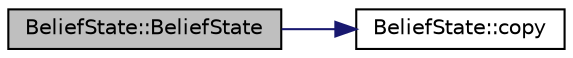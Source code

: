digraph "BeliefState::BeliefState"
{
 // INTERACTIVE_SVG=YES
  edge [fontname="Helvetica",fontsize="10",labelfontname="Helvetica",labelfontsize="10"];
  node [fontname="Helvetica",fontsize="10",shape=record];
  rankdir="LR";
  Node1 [label="BeliefState::BeliefState",height=0.2,width=0.4,color="black", fillcolor="grey75", style="filled", fontcolor="black"];
  Node1 -> Node2 [color="midnightblue",fontsize="10",style="solid",fontname="Helvetica"];
  Node2 [label="BeliefState::copy",height=0.2,width=0.4,color="black", fillcolor="white", style="filled",URL="$d9/d6e/class_belief_state.html#aaed98eed0fb88f4a87881c54888047e4"];
}
